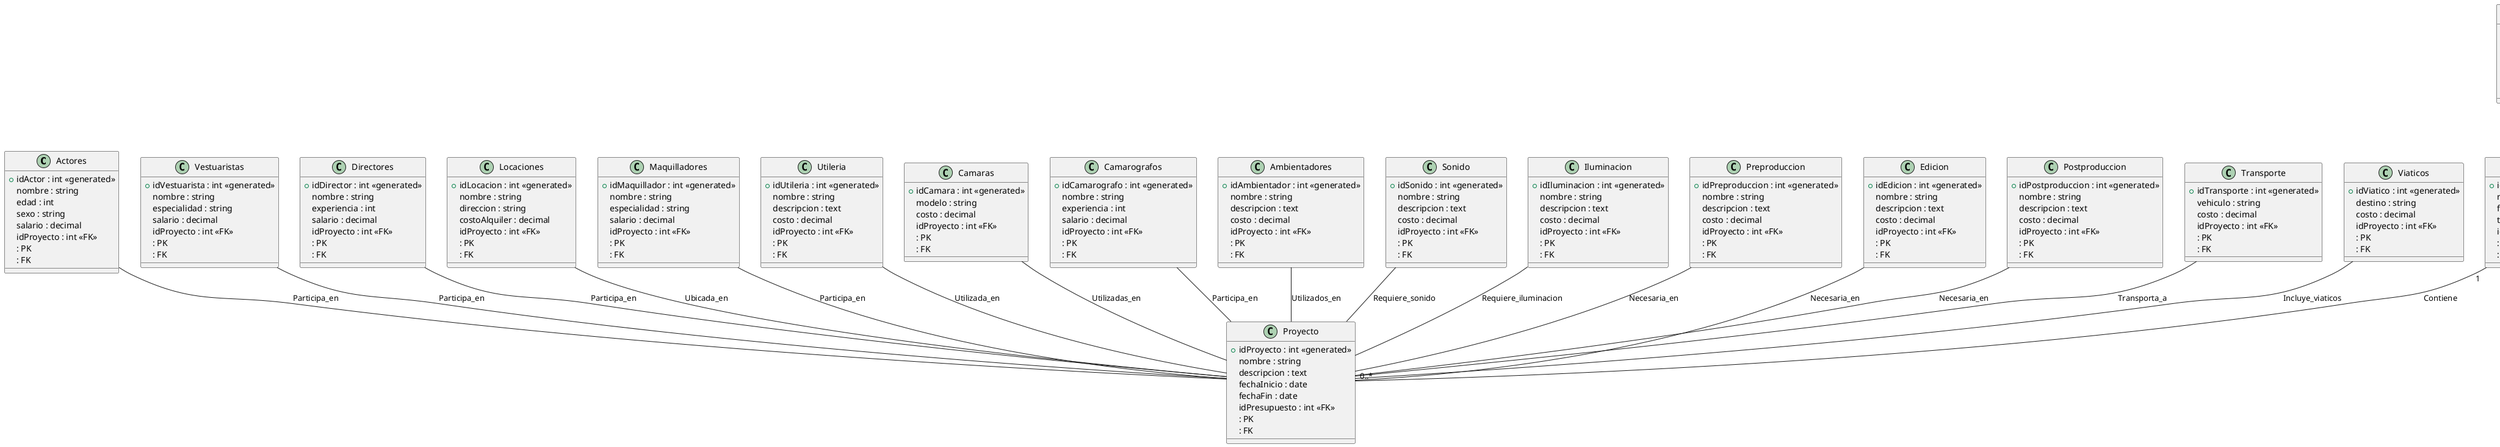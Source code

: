 @startuml

!define ENTITY class
!define PRIMARY_KEY_FIELD {field} : PK
!define FOREIGN_KEY_FIELD {field} : FK
!define END_ENTITY

ENTITY Actores {
    +idActor {field} : int <<generated>>
    nombre {field} : string
    edad {field} : int
    sexo {field} : string
    salario {field} : decimal
    idProyecto {field} : int <<FK>>
    PRIMARY_KEY_FIELD
    FOREIGN_KEY_FIELD
} END_ENTITY

ENTITY Vestuaristas {
    +idVestuarista {field} : int <<generated>>
    nombre {field} : string
    especialidad {field} : string
    salario {field} : decimal
    idProyecto {field} : int <<FK>>
    PRIMARY_KEY_FIELD
    FOREIGN_KEY_FIELD
} END_ENTITY

ENTITY Directores {
    +idDirector {field} : int <<generated>>
    nombre {field} : string
    experiencia {field} : int
    salario {field} : decimal
    idProyecto {field} : int <<FK>>
    PRIMARY_KEY_FIELD
    FOREIGN_KEY_FIELD
} END_ENTITY

ENTITY Locaciones {
    +idLocacion {field} : int <<generated>>
    nombre {field} : string
    direccion {field} : string
    costoAlquiler {field} : decimal
    idProyecto {field} : int <<FK>>
    PRIMARY_KEY_FIELD
    FOREIGN_KEY_FIELD
} END_ENTITY

ENTITY Maquilladores {
    +idMaquillador {field} : int <<generated>>
    nombre {field} : string
    especialidad {field} : string
    salario {field} : decimal
    idProyecto {field} : int <<FK>>
    PRIMARY_KEY_FIELD
    FOREIGN_KEY_FIELD
} END_ENTITY

ENTITY Utileria {
    +idUtileria {field} : int <<generated>>
    nombre {field} : string
    descripcion {field} : text
    costo {field} : decimal
    idProyecto {field} : int <<FK>>
    PRIMARY_KEY_FIELD
    FOREIGN_KEY_FIELD
} END_ENTITY

ENTITY Camaras {
    +idCamara {field} : int <<generated>>
    modelo {field} : string
    costo {field} : decimal
    idProyecto {field} : int <<FK>>
    PRIMARY_KEY_FIELD
    FOREIGN_KEY_FIELD
} END_ENTITY

ENTITY Camarografos {
    +idCamarografo {field} : int <<generated>>
    nombre {field} : string
    experiencia {field} : int
    salario {field} : decimal
    idProyecto {field} : int <<FK>>
    PRIMARY_KEY_FIELD
    FOREIGN_KEY_FIELD
} END_ENTITY

ENTITY Ambientadores {
    +idAmbientador {field} : int <<generated>>
    nombre {field} : string
    descripcion {field} : text
    costo {field} : decimal
    idProyecto {field} : int <<FK>>
    PRIMARY_KEY_FIELD
    FOREIGN_KEY_FIELD
} END_ENTITY

ENTITY Sonido {
    +idSonido {field} : int <<generated>>
    nombre {field} : string
    descripcion {field} : text
    costo {field} : decimal
    idProyecto {field} : int <<FK>>
    PRIMARY_KEY_FIELD
    FOREIGN_KEY_FIELD
} END_ENTITY

ENTITY Iluminacion {
    +idIluminacion {field} : int <<generated>>
    nombre {field} : string
    descripcion {field} : text
    costo {field} : decimal
    idProyecto {field} : int <<FK>>
    PRIMARY_KEY_FIELD
    FOREIGN_KEY_FIELD
} END_ENTITY

ENTITY Preproduccion {
    +idPreproduccion {field} : int <<generated>>
    nombre {field} : string
    descripcion {field} : text
    costo {field} : decimal
    idProyecto {field} : int <<FK>>
    PRIMARY_KEY_FIELD
    FOREIGN_KEY_FIELD
} END_ENTITY

ENTITY Edicion {
    +idEdicion {field} : int <<generated>>
    nombre {field} : string
    descripcion {field} : text
    costo {field} : decimal
    idProyecto {field} : int <<FK>>
    PRIMARY_KEY_FIELD
    FOREIGN_KEY_FIELD
} END_ENTITY

ENTITY Postproduccion {
    +idPostproduccion {field} : int <<generated>>
    nombre {field} : string
    descripcion {field} : text
    costo {field} : decimal
    idProyecto {field} : int <<FK>>
    PRIMARY_KEY_FIELD
    FOREIGN_KEY_FIELD
} END_ENTITY

ENTITY Transporte {
    +idTransporte {field} : int <<generated>>
    vehiculo {field} : string
    costo {field} : decimal
    idProyecto {field} : int <<FK>>
    PRIMARY_KEY_FIELD
    FOREIGN_KEY_FIELD
} END_ENTITY

ENTITY Viaticos {
    +idViatico {field} : int <<generated>>
    destino {field} : string
    costo {field} : decimal
    idProyecto {field} : int <<FK>>
    PRIMARY_KEY_FIELD
    FOREIGN_KEY_FIELD
} END_ENTITY

ENTITY Cliente {
    +idCliente {field} : int <<generated>>
    nombre {field} : string
    direccion {field} : string
    telefono {field} : string
    email {field} : string
    PRIMARY_KEY_FIELD
} END_ENTITY

ENTITY Presupuesto {
    +idPresupuesto {field} : int <<generated>>
    nombre {field} : string
    fecha {field} : date
    total {field} : decimal
    idCliente {field} : int <<FK>>
    PRIMARY_KEY_FIELD
    FOREIGN_KEY_FIELD
} END_ENTITY

ENTITY Proyecto {
    +idProyecto {field} : int <<generated>>
    nombre {field} : string
    descripcion {field} : text
    fechaInicio {field} : date
    fechaFin {field} : date
    idPresupuesto {field} : int <<FK>>
    PRIMARY_KEY_FIELD
    FOREIGN_KEY_FIELD
} END_ENTITY

ENTITY Item {
    +idItem {field} : int <<generated>>
    nombre {field} : string
    costo {field} : decimal
    idPresupuesto {field} : int <<FK>>
    PRIMARY_KEY_FIELD
    FOREIGN_KEY_FIELD
} END_ENTITY

Actores -- Proyecto : Participa_en
Vestuaristas -- Proyecto : Participa_en
Directores -- Proyecto : Participa_en
Locaciones -- Proyecto : Ubicada_en
Maquilladores -- Proyecto : Participa_en
Utileria -- Proyecto : Utilizada_en
Camaras -- Proyecto : Utilizadas_en
Camarografos -- Proyecto : Participa_en
Ambientadores -- Proyecto : Utilizados_en
Sonido -- Proyecto : Requiere_sonido
Iluminacion -- Proyecto : Requiere_iluminacion
Preproduccion -- Proyecto : Necesaria_en
Edicion -- Proyecto : Necesaria_en
Postproduccion -- Proyecto : Necesaria_en
Transporte -- Proyecto : Transporta_a
Viaticos -- Proyecto : Incluye_viaticos

Cliente "1" -- "0..*" Presupuesto : Tiene
Presupuesto "1" -- "0..*" Proyecto : Contiene
Presupuesto "1" -- "0..*" Item : Contiene

@enduml